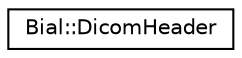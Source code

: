 digraph "Graphical Class Hierarchy"
{
  edge [fontname="Helvetica",fontsize="10",labelfontname="Helvetica",labelfontsize="10"];
  node [fontname="Helvetica",fontsize="10",shape=record];
  rankdir="LR";
  Node1 [label="Bial::DicomHeader",height=0.2,width=0.4,color="black", fillcolor="white", style="filled",URL="$class_bial_1_1_dicom_header.html"];
}
